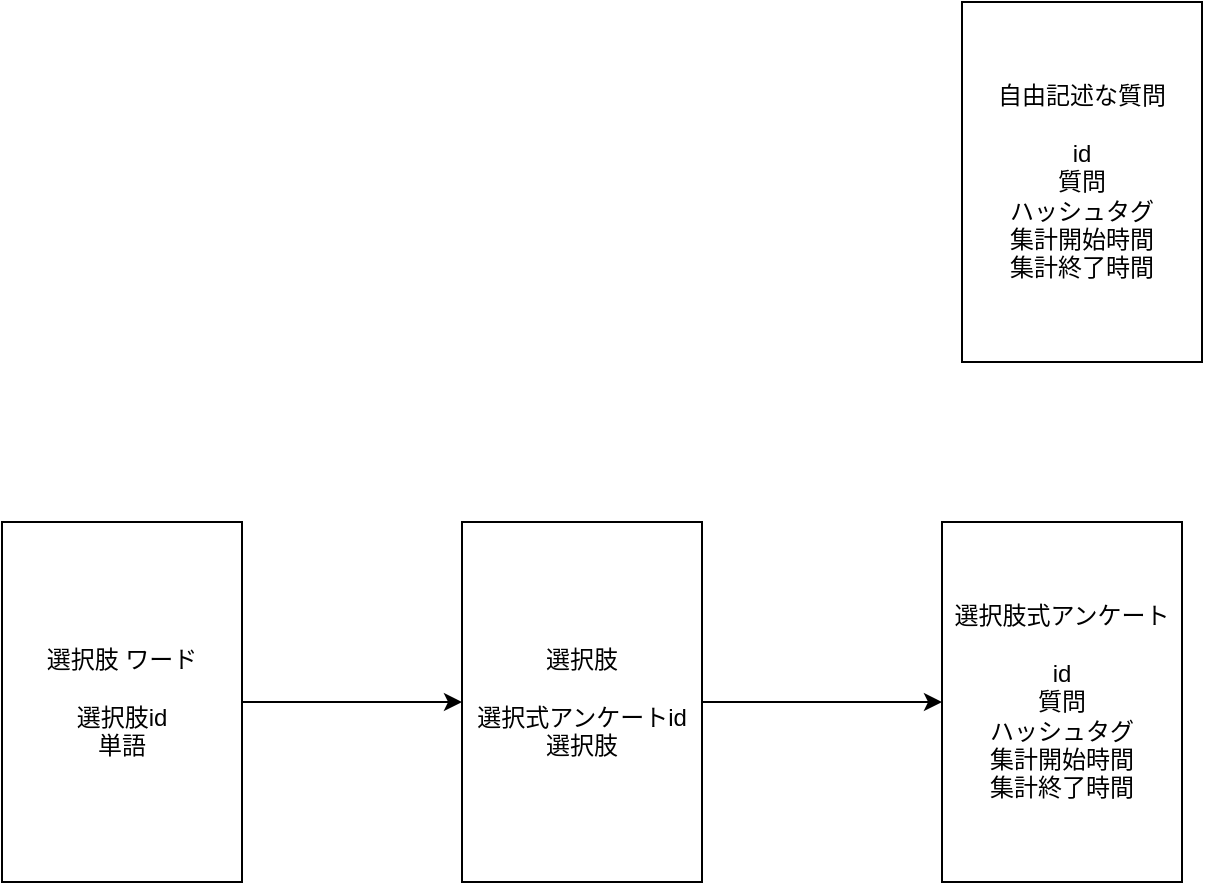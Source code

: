 <mxfile>
    <diagram id="GOqR8YtyA2vSJ25OqV8t" name="モデル">
        <mxGraphModel dx="1942" dy="587" grid="1" gridSize="10" guides="1" tooltips="1" connect="1" arrows="1" fold="1" page="1" pageScale="1" pageWidth="827" pageHeight="1169" math="0" shadow="0">
            <root>
                <mxCell id="0"/>
                <mxCell id="1" parent="0"/>
                <mxCell id="2" value="自由記述な質問&lt;br&gt;&lt;br&gt;id&lt;br&gt;質問&lt;br&gt;ハッシュタグ&lt;br&gt;集計開始時間&lt;br&gt;集計終了時間" style="rounded=0;whiteSpace=wrap;html=1;" parent="1" vertex="1">
                    <mxGeometry x="170" y="10" width="120" height="180" as="geometry"/>
                </mxCell>
                <mxCell id="3" value="選択肢式アンケート&lt;br&gt;&lt;br&gt;id&lt;br&gt;質問&lt;br&gt;ハッシュタグ&lt;br&gt;集計開始時間&lt;br&gt;集計終了時間" style="rounded=0;whiteSpace=wrap;html=1;" parent="1" vertex="1">
                    <mxGeometry x="160" y="270" width="120" height="180" as="geometry"/>
                </mxCell>
                <mxCell id="5" style="edgeStyle=orthogonalEdgeStyle;rounded=0;orthogonalLoop=1;jettySize=auto;html=1;" parent="1" source="4" target="3" edge="1">
                    <mxGeometry relative="1" as="geometry"/>
                </mxCell>
                <mxCell id="4" value="選択肢&lt;br&gt;&lt;br&gt;選択式アンケートid&lt;br&gt;選択肢" style="rounded=0;whiteSpace=wrap;html=1;" parent="1" vertex="1">
                    <mxGeometry x="-80" y="270" width="120" height="180" as="geometry"/>
                </mxCell>
                <mxCell id="7" style="edgeStyle=orthogonalEdgeStyle;rounded=0;orthogonalLoop=1;jettySize=auto;html=1;" parent="1" source="6" target="4" edge="1">
                    <mxGeometry relative="1" as="geometry"/>
                </mxCell>
                <mxCell id="6" value="選択肢 ワード&lt;br&gt;&lt;br&gt;選択肢id&lt;br&gt;単語" style="rounded=0;whiteSpace=wrap;html=1;" parent="1" vertex="1">
                    <mxGeometry x="-310" y="270" width="120" height="180" as="geometry"/>
                </mxCell>
            </root>
        </mxGraphModel>
    </diagram>
    <diagram id="6lU9Hn3SCA0ZeRzFujRs" name="ユースケース">
        <mxGraphModel dx="1115" dy="587" grid="1" gridSize="10" guides="1" tooltips="1" connect="1" arrows="1" fold="1" page="1" pageScale="1" pageWidth="827" pageHeight="1169" math="0" shadow="0">
            <root>
                <mxCell id="enGgnMpVPLx78lcTfKFi-0"/>
                <mxCell id="enGgnMpVPLx78lcTfKFi-1" parent="enGgnMpVPLx78lcTfKFi-0"/>
                <mxCell id="ENOsSWvU-oLAN2w4mxZn-1" style="edgeStyle=orthogonalEdgeStyle;rounded=0;orthogonalLoop=1;jettySize=auto;html=1;" parent="enGgnMpVPLx78lcTfKFi-1" source="enGgnMpVPLx78lcTfKFi-2" target="ENOsSWvU-oLAN2w4mxZn-0" edge="1">
                    <mxGeometry relative="1" as="geometry"/>
                </mxCell>
                <mxCell id="ENOsSWvU-oLAN2w4mxZn-10" style="edgeStyle=orthogonalEdgeStyle;rounded=0;orthogonalLoop=1;jettySize=auto;html=1;entryX=0;entryY=0.75;entryDx=0;entryDy=0;" parent="enGgnMpVPLx78lcTfKFi-1" source="enGgnMpVPLx78lcTfKFi-2" target="ENOsSWvU-oLAN2w4mxZn-2" edge="1">
                    <mxGeometry relative="1" as="geometry"/>
                </mxCell>
                <mxCell id="ENOsSWvU-oLAN2w4mxZn-11" style="edgeStyle=orthogonalEdgeStyle;rounded=0;orthogonalLoop=1;jettySize=auto;html=1;entryX=0;entryY=0.5;entryDx=0;entryDy=0;" parent="enGgnMpVPLx78lcTfKFi-1" source="enGgnMpVPLx78lcTfKFi-2" target="ENOsSWvU-oLAN2w4mxZn-4" edge="1">
                    <mxGeometry relative="1" as="geometry"/>
                </mxCell>
                <mxCell id="ENOsSWvU-oLAN2w4mxZn-12" style="edgeStyle=orthogonalEdgeStyle;rounded=0;orthogonalLoop=1;jettySize=auto;html=1;entryX=0;entryY=0.5;entryDx=0;entryDy=0;" parent="enGgnMpVPLx78lcTfKFi-1" source="enGgnMpVPLx78lcTfKFi-2" target="ENOsSWvU-oLAN2w4mxZn-6" edge="1">
                    <mxGeometry relative="1" as="geometry"/>
                </mxCell>
                <mxCell id="enGgnMpVPLx78lcTfKFi-2" value="Actor" style="shape=umlActor;verticalLabelPosition=bottom;verticalAlign=top;html=1;outlineConnect=0;" parent="enGgnMpVPLx78lcTfKFi-1" vertex="1">
                    <mxGeometry x="90" y="110" width="30" height="60" as="geometry"/>
                </mxCell>
                <mxCell id="ENOsSWvU-oLAN2w4mxZn-0" value="質問を追加する" style="rounded=0;whiteSpace=wrap;html=1;" parent="enGgnMpVPLx78lcTfKFi-1" vertex="1">
                    <mxGeometry x="180" y="120" width="140" height="40" as="geometry"/>
                </mxCell>
                <mxCell id="ENOsSWvU-oLAN2w4mxZn-2" value="集計を開始する" style="rounded=0;whiteSpace=wrap;html=1;" parent="enGgnMpVPLx78lcTfKFi-1" vertex="1">
                    <mxGeometry x="180" y="210" width="140" height="40" as="geometry"/>
                </mxCell>
                <mxCell id="ENOsSWvU-oLAN2w4mxZn-4" value="集計を終了する" style="rounded=0;whiteSpace=wrap;html=1;" parent="enGgnMpVPLx78lcTfKFi-1" vertex="1">
                    <mxGeometry x="180" y="280" width="140" height="40" as="geometry"/>
                </mxCell>
                <mxCell id="ENOsSWvU-oLAN2w4mxZn-6" value="結果を表示する&lt;br&gt;" style="rounded=0;whiteSpace=wrap;html=1;" parent="enGgnMpVPLx78lcTfKFi-1" vertex="1">
                    <mxGeometry x="180" y="360" width="140" height="40" as="geometry"/>
                </mxCell>
            </root>
        </mxGraphModel>
    </diagram>
</mxfile>